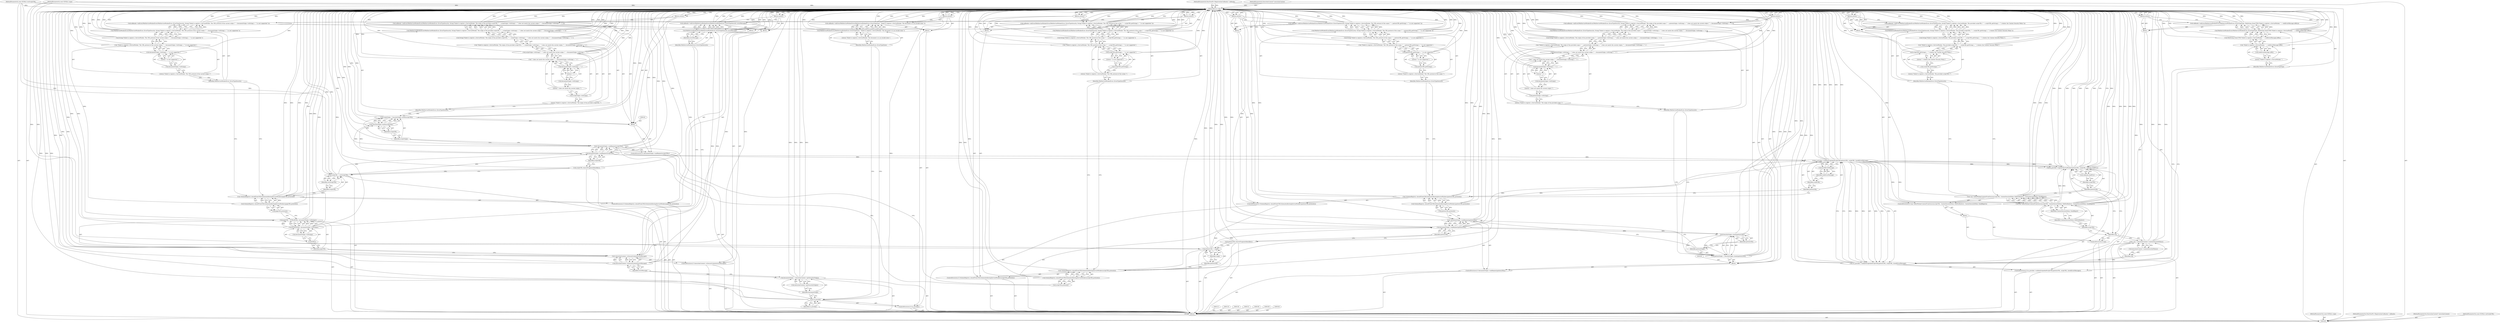 digraph "0_Chrome_5289a5d4c98681e9a0f2d28da0c7aa35e282db57" {
"1000284" [label="(MethodReturn,void)"];
"1000103" [label="(MethodParameterIn,const KURL& scope)"];
"1000413" [label="(MethodParameterOut,const KURL& scope)"];
"1000104" [label="(MethodParameterIn,PassOwnPtr<RegistrationCallbacks> callbacks)"];
"1000414" [label="(MethodParameterOut,PassOwnPtr<RegistrationCallbacks> callbacks)"];
"1000101" [label="(MethodParameterIn,ExecutionContext* executionContext)"];
"1000411" [label="(MethodParameterOut,ExecutionContext* executionContext)"];
"1000102" [label="(MethodParameterIn,const KURL& rawScriptURL)"];
"1000412" [label="(MethodParameterOut,const KURL& rawScriptURL)"];
"1000120" [label="(ControlStructure,if (!executionContext->isSecureContext(errorMessage)))"];
"1000123" [label="(Identifier,errorMessage)"];
"1000124" [label="(Block,)"];
"1000121" [label="(Call,!executionContext->isSecureContext(errorMessage))"];
"1000122" [label="(Call,executionContext->isSecureContext(errorMessage))"];
"1000126" [label="(Call,WebServiceWorkerError(WebServiceWorkerError::ErrorTypeSecurity, errorMessage))"];
"1000127" [label="(Identifier,WebServiceWorkerError::ErrorTypeSecurity)"];
"1000125" [label="(Call,callbacks->onError(WebServiceWorkerError(WebServiceWorkerError::ErrorTypeSecurity, errorMessage)))"];
"1000128" [label="(Identifier,errorMessage)"];
"1000129" [label="(Return,return;)"];
"1000133" [label="(Call,KURL(KURL(), documentOrigin->toString()))"];
"1000134" [label="(Call,KURL())"];
"1000135" [label="(Call,documentOrigin->toString())"];
"1000131" [label="(Call,pageURL = KURL(KURL(), documentOrigin->toString()))"];
"1000132" [label="(Identifier,pageURL)"];
"1000136" [label="(ControlStructure,if (!SchemeRegistry::shouldTreatURLSchemeAsAllowingServiceWorkers(pageURL.protocol())))"];
"1000139" [label="(Call,pageURL.protocol())"];
"1000137" [label="(Call,!SchemeRegistry::shouldTreatURLSchemeAsAllowingServiceWorkers(pageURL.protocol()))"];
"1000138" [label="(Call,SchemeRegistry::shouldTreatURLSchemeAsAllowingServiceWorkers(pageURL.protocol()))"];
"1000140" [label="(Block,)"];
"1000147" [label="(Call,documentOrigin->toString() + \"') is not supported.\")"];
"1000148" [label="(Call,documentOrigin->toString())"];
"1000149" [label="(Literal,\"') is not supported.\")"];
"1000142" [label="(Call,WebServiceWorkerError(WebServiceWorkerError::ErrorTypeSecurity, String(\"Failed to register a ServiceWorker: The URL protocol of the current origin ('\" + documentOrigin->toString() + \"') is not supported.\")))"];
"1000143" [label="(Identifier,WebServiceWorkerError::ErrorTypeSecurity)"];
"1000141" [label="(Call,callbacks->onError(WebServiceWorkerError(WebServiceWorkerError::ErrorTypeSecurity, String(\"Failed to register a ServiceWorker: The URL protocol of the current origin ('\" + documentOrigin->toString() + \"') is not supported.\"))))"];
"1000144" [label="(Call,String(\"Failed to register a ServiceWorker: The URL protocol of the current origin ('\" + documentOrigin->toString() + \"') is not supported.\"))"];
"1000145" [label="(Call,\"Failed to register a ServiceWorker: The URL protocol of the current origin ('\" + documentOrigin->toString() + \"') is not supported.\")"];
"1000146" [label="(Literal,\"Failed to register a ServiceWorker: The URL protocol of the current origin ('\")"];
"1000150" [label="(Return,return;)"];
"1000105" [label="(Block,)"];
"1000154" [label="(Identifier,rawScriptURL)"];
"1000152" [label="(Call,scriptURL = rawScriptURL)"];
"1000153" [label="(Identifier,scriptURL)"];
"1000155" [label="(Call,scriptURL.removeFragmentIdentifier())"];
"1000159" [label="(Identifier,scriptURL)"];
"1000156" [label="(ControlStructure,if (!documentOrigin->canRequest(scriptURL)))"];
"1000157" [label="(Call,!documentOrigin->canRequest(scriptURL))"];
"1000158" [label="(Call,documentOrigin->canRequest(scriptURL))"];
"1000162" [label="(Call,scriptOrigin = SecurityOrigin::create(scriptURL))"];
"1000163" [label="(Identifier,scriptOrigin)"];
"1000164" [label="(Call,SecurityOrigin::create(scriptURL))"];
"1000165" [label="(Identifier,scriptURL)"];
"1000160" [label="(Block,)"];
"1000172" [label="(Call,scriptOrigin->toString() + \"') does not match the current origin ('\" + documentOrigin->toString() + \"').\")"];
"1000173" [label="(Call,scriptOrigin->toString())"];
"1000174" [label="(Call,\"') does not match the current origin ('\" + documentOrigin->toString() + \"').\")"];
"1000175" [label="(Literal,\"') does not match the current origin ('\")"];
"1000176" [label="(Call,documentOrigin->toString() + \"').\")"];
"1000177" [label="(Call,documentOrigin->toString())"];
"1000167" [label="(Call,WebServiceWorkerError(WebServiceWorkerError::ErrorTypeSecurity, String(\"Failed to register a ServiceWorker: The origin of the provided scriptURL ('\" + scriptOrigin->toString() + \"') does not match the current origin ('\" + documentOrigin->toString() + \"').\")))"];
"1000178" [label="(Literal,\"').\")"];
"1000168" [label="(Identifier,WebServiceWorkerError::ErrorTypeSecurity)"];
"1000166" [label="(Call,callbacks->onError(WebServiceWorkerError(WebServiceWorkerError::ErrorTypeSecurity, String(\"Failed to register a ServiceWorker: The origin of the provided scriptURL ('\" + scriptOrigin->toString() + \"') does not match the current origin ('\" + documentOrigin->toString() + \"').\"))))"];
"1000169" [label="(Call,String(\"Failed to register a ServiceWorker: The origin of the provided scriptURL ('\" + scriptOrigin->toString() + \"') does not match the current origin ('\" + documentOrigin->toString() + \"').\"))"];
"1000170" [label="(Call,\"Failed to register a ServiceWorker: The origin of the provided scriptURL ('\" + scriptOrigin->toString() + \"') does not match the current origin ('\" + documentOrigin->toString() + \"').\")"];
"1000171" [label="(Literal,\"Failed to register a ServiceWorker: The origin of the provided scriptURL ('\")"];
"1000179" [label="(Return,return;)"];
"1000180" [label="(ControlStructure,if (!SchemeRegistry::shouldTreatURLSchemeAsAllowingServiceWorkers(scriptURL.protocol())))"];
"1000183" [label="(Call,scriptURL.protocol())"];
"1000181" [label="(Call,!SchemeRegistry::shouldTreatURLSchemeAsAllowingServiceWorkers(scriptURL.protocol()))"];
"1000182" [label="(Call,SchemeRegistry::shouldTreatURLSchemeAsAllowingServiceWorkers(scriptURL.protocol()))"];
"1000184" [label="(Block,)"];
"1000191" [label="(Call,scriptURL.getString() + \"') is not supported.\")"];
"1000192" [label="(Call,scriptURL.getString())"];
"1000193" [label="(Literal,\"') is not supported.\")"];
"1000186" [label="(Call,WebServiceWorkerError(WebServiceWorkerError::ErrorTypeSecurity, String(\"Failed to register a ServiceWorker: The URL protocol of the script ('\" + scriptURL.getString() + \"') is not supported.\")))"];
"1000187" [label="(Identifier,WebServiceWorkerError::ErrorTypeSecurity)"];
"1000185" [label="(Call,callbacks->onError(WebServiceWorkerError(WebServiceWorkerError::ErrorTypeSecurity, String(\"Failed to register a ServiceWorker: The URL protocol of the script ('\" + scriptURL.getString() + \"') is not supported.\"))))"];
"1000188" [label="(Call,String(\"Failed to register a ServiceWorker: The URL protocol of the script ('\" + scriptURL.getString() + \"') is not supported.\"))"];
"1000189" [label="(Call,\"Failed to register a ServiceWorker: The URL protocol of the script ('\" + scriptURL.getString() + \"') is not supported.\")"];
"1000190" [label="(Literal,\"Failed to register a ServiceWorker: The URL protocol of the script ('\")"];
"1000109" [label="(Block,)"];
"1000106" [label="(ControlStructure,if (!m_provider))"];
"1000107" [label="(Call,!m_provider)"];
"1000108" [label="(Identifier,m_provider)"];
"1000194" [label="(Return,return;)"];
"1000198" [label="(Identifier,scope)"];
"1000196" [label="(Call,patternURL = scope)"];
"1000197" [label="(Identifier,patternURL)"];
"1000199" [label="(Call,patternURL.removeFragmentIdentifier())"];
"1000203" [label="(Identifier,patternURL)"];
"1000200" [label="(ControlStructure,if (!documentOrigin->canRequest(patternURL)))"];
"1000201" [label="(Call,!documentOrigin->canRequest(patternURL))"];
"1000202" [label="(Call,documentOrigin->canRequest(patternURL))"];
"1000206" [label="(Call,patternOrigin = SecurityOrigin::create(patternURL))"];
"1000207" [label="(Identifier,patternOrigin)"];
"1000208" [label="(Call,SecurityOrigin::create(patternURL))"];
"1000209" [label="(Identifier,patternURL)"];
"1000204" [label="(Block,)"];
"1000216" [label="(Call,patternOrigin->toString() + \"') does not match the current origin ('\" + documentOrigin->toString() + \"').\")"];
"1000217" [label="(Call,patternOrigin->toString())"];
"1000218" [label="(Call,\"') does not match the current origin ('\" + documentOrigin->toString() + \"').\")"];
"1000219" [label="(Literal,\"') does not match the current origin ('\")"];
"1000220" [label="(Call,documentOrigin->toString() + \"').\")"];
"1000221" [label="(Call,documentOrigin->toString())"];
"1000211" [label="(Call,WebServiceWorkerError(WebServiceWorkerError::ErrorTypeSecurity, String(\"Failed to register a ServiceWorker: The origin of the provided scope ('\" + patternOrigin->toString() + \"') does not match the current origin ('\" + documentOrigin->toString() + \"').\")))"];
"1000222" [label="(Literal,\"').\")"];
"1000212" [label="(Identifier,WebServiceWorkerError::ErrorTypeSecurity)"];
"1000210" [label="(Call,callbacks->onError(WebServiceWorkerError(WebServiceWorkerError::ErrorTypeSecurity, String(\"Failed to register a ServiceWorker: The origin of the provided scope ('\" + patternOrigin->toString() + \"') does not match the current origin ('\" + documentOrigin->toString() + \"').\"))))"];
"1000213" [label="(Call,String(\"Failed to register a ServiceWorker: The origin of the provided scope ('\" + patternOrigin->toString() + \"') does not match the current origin ('\" + documentOrigin->toString() + \"').\"))"];
"1000214" [label="(Call,\"Failed to register a ServiceWorker: The origin of the provided scope ('\" + patternOrigin->toString() + \"') does not match the current origin ('\" + documentOrigin->toString() + \"').\")"];
"1000215" [label="(Literal,\"Failed to register a ServiceWorker: The origin of the provided scope ('\")"];
"1000223" [label="(Return,return;)"];
"1000111" [label="(Call,WebServiceWorkerError(WebServiceWorkerError::ErrorTypeState, \"Failed to register a ServiceWorker: The document is in an invalid state.\"))"];
"1000112" [label="(Identifier,WebServiceWorkerError::ErrorTypeState)"];
"1000110" [label="(Call,callbacks->onError(WebServiceWorkerError(WebServiceWorkerError::ErrorTypeState, \"Failed to register a ServiceWorker: The document is in an invalid state.\")))"];
"1000113" [label="(Literal,\"Failed to register a ServiceWorker: The document is in an invalid state.\")"];
"1000224" [label="(ControlStructure,if (!SchemeRegistry::shouldTreatURLSchemeAsAllowingServiceWorkers(patternURL.protocol())))"];
"1000227" [label="(Call,patternURL.protocol())"];
"1000225" [label="(Call,!SchemeRegistry::shouldTreatURLSchemeAsAllowingServiceWorkers(patternURL.protocol()))"];
"1000226" [label="(Call,SchemeRegistry::shouldTreatURLSchemeAsAllowingServiceWorkers(patternURL.protocol()))"];
"1000228" [label="(Block,)"];
"1000235" [label="(Call,patternURL.getString() + \"') is not supported.\")"];
"1000236" [label="(Call,patternURL.getString())"];
"1000237" [label="(Literal,\"') is not supported.\")"];
"1000230" [label="(Call,WebServiceWorkerError(WebServiceWorkerError::ErrorTypeSecurity, String(\"Failed to register a ServiceWorker: The URL protocol of the scope ('\" + patternURL.getString() + \"') is not supported.\")))"];
"1000231" [label="(Identifier,WebServiceWorkerError::ErrorTypeSecurity)"];
"1000229" [label="(Call,callbacks->onError(WebServiceWorkerError(WebServiceWorkerError::ErrorTypeSecurity, String(\"Failed to register a ServiceWorker: The URL protocol of the scope ('\" + patternURL.getString() + \"') is not supported.\"))))"];
"1000232" [label="(Call,String(\"Failed to register a ServiceWorker: The URL protocol of the scope ('\" + patternURL.getString() + \"') is not supported.\"))"];
"1000233" [label="(Call,\"Failed to register a ServiceWorker: The URL protocol of the scope ('\" + patternURL.getString() + \"') is not supported.\")"];
"1000234" [label="(Literal,\"Failed to register a ServiceWorker: The URL protocol of the scope ('\")"];
"1000238" [label="(Return,return;)"];
"1000240" [label="(ControlStructure,if (!m_provider->validateScopeAndScriptURL(patternURL, scriptURL, &webErrorMessage)))"];
"1000243" [label="(Identifier,patternURL)"];
"1000244" [label="(Identifier,scriptURL)"];
"1000245" [label="(Call,&webErrorMessage)"];
"1000246" [label="(Identifier,webErrorMessage)"];
"1000241" [label="(Call,!m_provider->validateScopeAndScriptURL(patternURL, scriptURL, &webErrorMessage))"];
"1000247" [label="(Block,)"];
"1000242" [label="(Call,m_provider->validateScopeAndScriptURL(patternURL, scriptURL, &webErrorMessage))"];
"1000252" [label="(Call,\"Failed to register a ServiceWorker: \" + webErrorMessage.utf8())"];
"1000253" [label="(Literal,\"Failed to register a ServiceWorker: \")"];
"1000254" [label="(Call,webErrorMessage.utf8())"];
"1000249" [label="(Call,WebServiceWorkerError(WebServiceWorkerError::ErrorTypeType, WebString::fromUTF8(\"Failed to register a ServiceWorker: \" + webErrorMessage.utf8())))"];
"1000250" [label="(Identifier,WebServiceWorkerError::ErrorTypeType)"];
"1000248" [label="(Call,callbacks->onError(WebServiceWorkerError(WebServiceWorkerError::ErrorTypeType, WebString::fromUTF8(\"Failed to register a ServiceWorker: \" + webErrorMessage.utf8()))))"];
"1000251" [label="(Call,WebString::fromUTF8(\"Failed to register a ServiceWorker: \" + webErrorMessage.utf8()))"];
"1000255" [label="(Return,return;)"];
"1000114" [label="(Return,return;)"];
"1000257" [label="(Call,* csp = executionContext->contentSecurityPolicy())"];
"1000258" [label="(Identifier,csp)"];
"1000259" [label="(Call,executionContext->contentSecurityPolicy())"];
"1000262" [label="(Block,)"];
"1000260" [label="(ControlStructure,if (csp))"];
"1000261" [label="(Identifier,csp)"];
"1000264" [label="(Call,!csp->allowWorkerContextFromSource(scriptURL, ContentSecurityPolicy::DidNotRedirect, ContentSecurityPolicy::SendReport))"];
"1000265" [label="(Call,csp->allowWorkerContextFromSource(scriptURL, ContentSecurityPolicy::DidNotRedirect, ContentSecurityPolicy::SendReport))"];
"1000269" [label="(Block,)"];
"1000266" [label="(Identifier,scriptURL)"];
"1000267" [label="(Identifier,ContentSecurityPolicy::DidNotRedirect)"];
"1000263" [label="(ControlStructure,if (!csp->allowWorkerContextFromSource(scriptURL, ContentSecurityPolicy::DidNotRedirect, ContentSecurityPolicy::SendReport)))"];
"1000268" [label="(Identifier,ContentSecurityPolicy::SendReport)"];
"1000274" [label="(Call,\"Failed to register a ServiceWorker: The provided scriptURL ('\" + scriptURL.getString() + \"') violates the Content Security Policy.\")"];
"1000275" [label="(Literal,\"Failed to register a ServiceWorker: The provided scriptURL ('\")"];
"1000270" [label="(Call,callbacks->onError(WebServiceWorkerError(WebServiceWorkerError::ErrorTypeSecurity, String(\"Failed to register a ServiceWorker: The provided scriptURL ('\" + scriptURL.getString() + \"') violates the Content Security Policy.\"))))"];
"1000276" [label="(Call,scriptURL.getString() + \"') violates the Content Security Policy.\")"];
"1000277" [label="(Call,scriptURL.getString())"];
"1000278" [label="(Literal,\"') violates the Content Security Policy.\")"];
"1000271" [label="(Call,WebServiceWorkerError(WebServiceWorkerError::ErrorTypeSecurity, String(\"Failed to register a ServiceWorker: The provided scriptURL ('\" + scriptURL.getString() + \"') violates the Content Security Policy.\")))"];
"1000272" [label="(Identifier,WebServiceWorkerError::ErrorTypeSecurity)"];
"1000273" [label="(Call,String(\"Failed to register a ServiceWorker: The provided scriptURL ('\" + scriptURL.getString() + \"') violates the Content Security Policy.\"))"];
"1000279" [label="(Return,return;)"];
"1000281" [label="(Identifier,patternURL)"];
"1000280" [label="(Call,m_provider->registerServiceWorker(patternURL, scriptURL, callbacks.leakPtr()))"];
"1000282" [label="(Identifier,scriptURL)"];
"1000283" [label="(Call,callbacks.leakPtr())"];
"1000116" [label="(Call,documentOrigin = executionContext->getSecurityOrigin())"];
"1000117" [label="(Identifier,documentOrigin)"];
"1000118" [label="(Call,executionContext->getSecurityOrigin())"];
"1000284" -> "1000100"  [label="AST: "];
"1000284" -> "1000114"  [label="CFG: "];
"1000284" -> "1000129"  [label="CFG: "];
"1000284" -> "1000150"  [label="CFG: "];
"1000284" -> "1000179"  [label="CFG: "];
"1000284" -> "1000194"  [label="CFG: "];
"1000284" -> "1000223"  [label="CFG: "];
"1000284" -> "1000238"  [label="CFG: "];
"1000284" -> "1000255"  [label="CFG: "];
"1000284" -> "1000279"  [label="CFG: "];
"1000284" -> "1000280"  [label="CFG: "];
"1000238" -> "1000284"  [label="DDG: "];
"1000194" -> "1000284"  [label="DDG: "];
"1000255" -> "1000284"  [label="DDG: "];
"1000129" -> "1000284"  [label="DDG: "];
"1000279" -> "1000284"  [label="DDG: "];
"1000179" -> "1000284"  [label="DDG: "];
"1000223" -> "1000284"  [label="DDG: "];
"1000185" -> "1000284"  [label="DDG: "];
"1000185" -> "1000284"  [label="DDG: "];
"1000104" -> "1000284"  [label="DDG: "];
"1000225" -> "1000284"  [label="DDG: "];
"1000225" -> "1000284"  [label="DDG: "];
"1000181" -> "1000284"  [label="DDG: "];
"1000181" -> "1000284"  [label="DDG: "];
"1000242" -> "1000284"  [label="DDG: "];
"1000242" -> "1000284"  [label="DDG: "];
"1000242" -> "1000284"  [label="DDG: "];
"1000257" -> "1000284"  [label="DDG: "];
"1000257" -> "1000284"  [label="DDG: "];
"1000186" -> "1000284"  [label="DDG: "];
"1000186" -> "1000284"  [label="DDG: "];
"1000248" -> "1000284"  [label="DDG: "];
"1000248" -> "1000284"  [label="DDG: "];
"1000158" -> "1000284"  [label="DDG: "];
"1000116" -> "1000284"  [label="DDG: "];
"1000116" -> "1000284"  [label="DDG: "];
"1000167" -> "1000284"  [label="DDG: "];
"1000167" -> "1000284"  [label="DDG: "];
"1000162" -> "1000284"  [label="DDG: "];
"1000162" -> "1000284"  [label="DDG: "];
"1000125" -> "1000284"  [label="DDG: "];
"1000125" -> "1000284"  [label="DDG: "];
"1000170" -> "1000284"  [label="DDG: "];
"1000141" -> "1000284"  [label="DDG: "];
"1000141" -> "1000284"  [label="DDG: "];
"1000220" -> "1000284"  [label="DDG: "];
"1000249" -> "1000284"  [label="DDG: "];
"1000249" -> "1000284"  [label="DDG: "];
"1000201" -> "1000284"  [label="DDG: "];
"1000201" -> "1000284"  [label="DDG: "];
"1000226" -> "1000284"  [label="DDG: "];
"1000107" -> "1000284"  [label="DDG: "];
"1000107" -> "1000284"  [label="DDG: "];
"1000208" -> "1000284"  [label="DDG: "];
"1000280" -> "1000284"  [label="DDG: "];
"1000280" -> "1000284"  [label="DDG: "];
"1000280" -> "1000284"  [label="DDG: "];
"1000280" -> "1000284"  [label="DDG: "];
"1000210" -> "1000284"  [label="DDG: "];
"1000210" -> "1000284"  [label="DDG: "];
"1000235" -> "1000284"  [label="DDG: "];
"1000232" -> "1000284"  [label="DDG: "];
"1000233" -> "1000284"  [label="DDG: "];
"1000214" -> "1000284"  [label="DDG: "];
"1000157" -> "1000284"  [label="DDG: "];
"1000157" -> "1000284"  [label="DDG: "];
"1000216" -> "1000284"  [label="DDG: "];
"1000216" -> "1000284"  [label="DDG: "];
"1000213" -> "1000284"  [label="DDG: "];
"1000252" -> "1000284"  [label="DDG: "];
"1000188" -> "1000284"  [label="DDG: "];
"1000122" -> "1000284"  [label="DDG: "];
"1000131" -> "1000284"  [label="DDG: "];
"1000131" -> "1000284"  [label="DDG: "];
"1000138" -> "1000284"  [label="DDG: "];
"1000166" -> "1000284"  [label="DDG: "];
"1000166" -> "1000284"  [label="DDG: "];
"1000264" -> "1000284"  [label="DDG: "];
"1000264" -> "1000284"  [label="DDG: "];
"1000265" -> "1000284"  [label="DDG: "];
"1000265" -> "1000284"  [label="DDG: "];
"1000265" -> "1000284"  [label="DDG: "];
"1000229" -> "1000284"  [label="DDG: "];
"1000229" -> "1000284"  [label="DDG: "];
"1000251" -> "1000284"  [label="DDG: "];
"1000155" -> "1000284"  [label="DDG: "];
"1000142" -> "1000284"  [label="DDG: "];
"1000142" -> "1000284"  [label="DDG: "];
"1000133" -> "1000284"  [label="DDG: "];
"1000133" -> "1000284"  [label="DDG: "];
"1000103" -> "1000284"  [label="DDG: "];
"1000189" -> "1000284"  [label="DDG: "];
"1000273" -> "1000284"  [label="DDG: "];
"1000121" -> "1000284"  [label="DDG: "];
"1000121" -> "1000284"  [label="DDG: "];
"1000202" -> "1000284"  [label="DDG: "];
"1000206" -> "1000284"  [label="DDG: "];
"1000206" -> "1000284"  [label="DDG: "];
"1000147" -> "1000284"  [label="DDG: "];
"1000174" -> "1000284"  [label="DDG: "];
"1000126" -> "1000284"  [label="DDG: "];
"1000126" -> "1000284"  [label="DDG: "];
"1000230" -> "1000284"  [label="DDG: "];
"1000230" -> "1000284"  [label="DDG: "];
"1000274" -> "1000284"  [label="DDG: "];
"1000102" -> "1000284"  [label="DDG: "];
"1000111" -> "1000284"  [label="DDG: "];
"1000211" -> "1000284"  [label="DDG: "];
"1000211" -> "1000284"  [label="DDG: "];
"1000152" -> "1000284"  [label="DDG: "];
"1000199" -> "1000284"  [label="DDG: "];
"1000271" -> "1000284"  [label="DDG: "];
"1000271" -> "1000284"  [label="DDG: "];
"1000101" -> "1000284"  [label="DDG: "];
"1000110" -> "1000284"  [label="DDG: "];
"1000110" -> "1000284"  [label="DDG: "];
"1000172" -> "1000284"  [label="DDG: "];
"1000172" -> "1000284"  [label="DDG: "];
"1000276" -> "1000284"  [label="DDG: "];
"1000241" -> "1000284"  [label="DDG: "];
"1000241" -> "1000284"  [label="DDG: "];
"1000144" -> "1000284"  [label="DDG: "];
"1000218" -> "1000284"  [label="DDG: "];
"1000176" -> "1000284"  [label="DDG: "];
"1000169" -> "1000284"  [label="DDG: "];
"1000270" -> "1000284"  [label="DDG: "];
"1000270" -> "1000284"  [label="DDG: "];
"1000137" -> "1000284"  [label="DDG: "];
"1000137" -> "1000284"  [label="DDG: "];
"1000145" -> "1000284"  [label="DDG: "];
"1000182" -> "1000284"  [label="DDG: "];
"1000191" -> "1000284"  [label="DDG: "];
"1000196" -> "1000284"  [label="DDG: "];
"1000164" -> "1000284"  [label="DDG: "];
"1000114" -> "1000284"  [label="DDG: "];
"1000150" -> "1000284"  [label="DDG: "];
"1000103" -> "1000100"  [label="AST: "];
"1000103" -> "1000284"  [label="DDG: "];
"1000103" -> "1000196"  [label="DDG: "];
"1000413" -> "1000100"  [label="AST: "];
"1000104" -> "1000100"  [label="AST: "];
"1000104" -> "1000284"  [label="DDG: "];
"1000414" -> "1000100"  [label="AST: "];
"1000101" -> "1000100"  [label="AST: "];
"1000101" -> "1000284"  [label="DDG: "];
"1000411" -> "1000100"  [label="AST: "];
"1000102" -> "1000100"  [label="AST: "];
"1000102" -> "1000284"  [label="DDG: "];
"1000102" -> "1000152"  [label="DDG: "];
"1000412" -> "1000100"  [label="AST: "];
"1000120" -> "1000105"  [label="AST: "];
"1000121" -> "1000120"  [label="AST: "];
"1000124" -> "1000120"  [label="AST: "];
"1000123" -> "1000122"  [label="AST: "];
"1000123" -> "1000116"  [label="CFG: "];
"1000122" -> "1000123"  [label="CFG: "];
"1000124" -> "1000120"  [label="AST: "];
"1000125" -> "1000124"  [label="AST: "];
"1000129" -> "1000124"  [label="AST: "];
"1000121" -> "1000120"  [label="AST: "];
"1000121" -> "1000122"  [label="CFG: "];
"1000122" -> "1000121"  [label="AST: "];
"1000127" -> "1000121"  [label="CFG: "];
"1000132" -> "1000121"  [label="CFG: "];
"1000121" -> "1000284"  [label="DDG: "];
"1000121" -> "1000284"  [label="DDG: "];
"1000122" -> "1000121"  [label="DDG: "];
"1000122" -> "1000121"  [label="AST: "];
"1000122" -> "1000123"  [label="CFG: "];
"1000123" -> "1000122"  [label="AST: "];
"1000121" -> "1000122"  [label="CFG: "];
"1000122" -> "1000284"  [label="DDG: "];
"1000122" -> "1000121"  [label="DDG: "];
"1000122" -> "1000126"  [label="DDG: "];
"1000126" -> "1000125"  [label="AST: "];
"1000126" -> "1000128"  [label="CFG: "];
"1000127" -> "1000126"  [label="AST: "];
"1000128" -> "1000126"  [label="AST: "];
"1000125" -> "1000126"  [label="CFG: "];
"1000126" -> "1000284"  [label="DDG: "];
"1000126" -> "1000284"  [label="DDG: "];
"1000126" -> "1000125"  [label="DDG: "];
"1000126" -> "1000125"  [label="DDG: "];
"1000122" -> "1000126"  [label="DDG: "];
"1000127" -> "1000126"  [label="AST: "];
"1000127" -> "1000121"  [label="CFG: "];
"1000128" -> "1000127"  [label="CFG: "];
"1000125" -> "1000124"  [label="AST: "];
"1000125" -> "1000126"  [label="CFG: "];
"1000126" -> "1000125"  [label="AST: "];
"1000129" -> "1000125"  [label="CFG: "];
"1000125" -> "1000284"  [label="DDG: "];
"1000125" -> "1000284"  [label="DDG: "];
"1000126" -> "1000125"  [label="DDG: "];
"1000126" -> "1000125"  [label="DDG: "];
"1000128" -> "1000126"  [label="AST: "];
"1000128" -> "1000127"  [label="CFG: "];
"1000126" -> "1000128"  [label="CFG: "];
"1000129" -> "1000124"  [label="AST: "];
"1000129" -> "1000125"  [label="CFG: "];
"1000284" -> "1000129"  [label="CFG: "];
"1000129" -> "1000284"  [label="DDG: "];
"1000133" -> "1000131"  [label="AST: "];
"1000133" -> "1000135"  [label="CFG: "];
"1000134" -> "1000133"  [label="AST: "];
"1000135" -> "1000133"  [label="AST: "];
"1000131" -> "1000133"  [label="CFG: "];
"1000133" -> "1000284"  [label="DDG: "];
"1000133" -> "1000284"  [label="DDG: "];
"1000133" -> "1000131"  [label="DDG: "];
"1000133" -> "1000131"  [label="DDG: "];
"1000134" -> "1000133"  [label="AST: "];
"1000134" -> "1000132"  [label="CFG: "];
"1000135" -> "1000134"  [label="CFG: "];
"1000135" -> "1000133"  [label="AST: "];
"1000135" -> "1000134"  [label="CFG: "];
"1000133" -> "1000135"  [label="CFG: "];
"1000131" -> "1000105"  [label="AST: "];
"1000131" -> "1000133"  [label="CFG: "];
"1000132" -> "1000131"  [label="AST: "];
"1000133" -> "1000131"  [label="AST: "];
"1000139" -> "1000131"  [label="CFG: "];
"1000131" -> "1000284"  [label="DDG: "];
"1000131" -> "1000284"  [label="DDG: "];
"1000133" -> "1000131"  [label="DDG: "];
"1000133" -> "1000131"  [label="DDG: "];
"1000132" -> "1000131"  [label="AST: "];
"1000132" -> "1000121"  [label="CFG: "];
"1000134" -> "1000132"  [label="CFG: "];
"1000136" -> "1000105"  [label="AST: "];
"1000137" -> "1000136"  [label="AST: "];
"1000140" -> "1000136"  [label="AST: "];
"1000139" -> "1000138"  [label="AST: "];
"1000139" -> "1000131"  [label="CFG: "];
"1000138" -> "1000139"  [label="CFG: "];
"1000137" -> "1000136"  [label="AST: "];
"1000137" -> "1000138"  [label="CFG: "];
"1000138" -> "1000137"  [label="AST: "];
"1000143" -> "1000137"  [label="CFG: "];
"1000153" -> "1000137"  [label="CFG: "];
"1000137" -> "1000284"  [label="DDG: "];
"1000137" -> "1000284"  [label="DDG: "];
"1000138" -> "1000137"  [label="DDG: "];
"1000138" -> "1000137"  [label="AST: "];
"1000138" -> "1000139"  [label="CFG: "];
"1000139" -> "1000138"  [label="AST: "];
"1000137" -> "1000138"  [label="CFG: "];
"1000138" -> "1000284"  [label="DDG: "];
"1000138" -> "1000137"  [label="DDG: "];
"1000140" -> "1000136"  [label="AST: "];
"1000141" -> "1000140"  [label="AST: "];
"1000150" -> "1000140"  [label="AST: "];
"1000147" -> "1000145"  [label="AST: "];
"1000147" -> "1000149"  [label="CFG: "];
"1000148" -> "1000147"  [label="AST: "];
"1000149" -> "1000147"  [label="AST: "];
"1000145" -> "1000147"  [label="CFG: "];
"1000147" -> "1000284"  [label="DDG: "];
"1000148" -> "1000147"  [label="AST: "];
"1000148" -> "1000146"  [label="CFG: "];
"1000149" -> "1000148"  [label="CFG: "];
"1000149" -> "1000147"  [label="AST: "];
"1000149" -> "1000148"  [label="CFG: "];
"1000147" -> "1000149"  [label="CFG: "];
"1000142" -> "1000141"  [label="AST: "];
"1000142" -> "1000144"  [label="CFG: "];
"1000143" -> "1000142"  [label="AST: "];
"1000144" -> "1000142"  [label="AST: "];
"1000141" -> "1000142"  [label="CFG: "];
"1000142" -> "1000284"  [label="DDG: "];
"1000142" -> "1000284"  [label="DDG: "];
"1000142" -> "1000141"  [label="DDG: "];
"1000142" -> "1000141"  [label="DDG: "];
"1000144" -> "1000142"  [label="DDG: "];
"1000143" -> "1000142"  [label="AST: "];
"1000143" -> "1000137"  [label="CFG: "];
"1000146" -> "1000143"  [label="CFG: "];
"1000141" -> "1000140"  [label="AST: "];
"1000141" -> "1000142"  [label="CFG: "];
"1000142" -> "1000141"  [label="AST: "];
"1000150" -> "1000141"  [label="CFG: "];
"1000141" -> "1000284"  [label="DDG: "];
"1000141" -> "1000284"  [label="DDG: "];
"1000142" -> "1000141"  [label="DDG: "];
"1000142" -> "1000141"  [label="DDG: "];
"1000144" -> "1000142"  [label="AST: "];
"1000144" -> "1000145"  [label="CFG: "];
"1000145" -> "1000144"  [label="AST: "];
"1000142" -> "1000144"  [label="CFG: "];
"1000144" -> "1000284"  [label="DDG: "];
"1000144" -> "1000142"  [label="DDG: "];
"1000145" -> "1000144"  [label="AST: "];
"1000145" -> "1000147"  [label="CFG: "];
"1000146" -> "1000145"  [label="AST: "];
"1000147" -> "1000145"  [label="AST: "];
"1000144" -> "1000145"  [label="CFG: "];
"1000145" -> "1000284"  [label="DDG: "];
"1000146" -> "1000145"  [label="AST: "];
"1000146" -> "1000143"  [label="CFG: "];
"1000148" -> "1000146"  [label="CFG: "];
"1000150" -> "1000140"  [label="AST: "];
"1000150" -> "1000141"  [label="CFG: "];
"1000284" -> "1000150"  [label="CFG: "];
"1000150" -> "1000284"  [label="DDG: "];
"1000105" -> "1000100"  [label="AST: "];
"1000106" -> "1000105"  [label="AST: "];
"1000115" -> "1000105"  [label="AST: "];
"1000116" -> "1000105"  [label="AST: "];
"1000119" -> "1000105"  [label="AST: "];
"1000120" -> "1000105"  [label="AST: "];
"1000130" -> "1000105"  [label="AST: "];
"1000131" -> "1000105"  [label="AST: "];
"1000136" -> "1000105"  [label="AST: "];
"1000151" -> "1000105"  [label="AST: "];
"1000152" -> "1000105"  [label="AST: "];
"1000155" -> "1000105"  [label="AST: "];
"1000156" -> "1000105"  [label="AST: "];
"1000180" -> "1000105"  [label="AST: "];
"1000195" -> "1000105"  [label="AST: "];
"1000196" -> "1000105"  [label="AST: "];
"1000199" -> "1000105"  [label="AST: "];
"1000200" -> "1000105"  [label="AST: "];
"1000224" -> "1000105"  [label="AST: "];
"1000239" -> "1000105"  [label="AST: "];
"1000240" -> "1000105"  [label="AST: "];
"1000256" -> "1000105"  [label="AST: "];
"1000257" -> "1000105"  [label="AST: "];
"1000260" -> "1000105"  [label="AST: "];
"1000280" -> "1000105"  [label="AST: "];
"1000154" -> "1000152"  [label="AST: "];
"1000154" -> "1000153"  [label="CFG: "];
"1000152" -> "1000154"  [label="CFG: "];
"1000152" -> "1000105"  [label="AST: "];
"1000152" -> "1000154"  [label="CFG: "];
"1000153" -> "1000152"  [label="AST: "];
"1000154" -> "1000152"  [label="AST: "];
"1000155" -> "1000152"  [label="CFG: "];
"1000152" -> "1000284"  [label="DDG: "];
"1000102" -> "1000152"  [label="DDG: "];
"1000152" -> "1000158"  [label="DDG: "];
"1000153" -> "1000152"  [label="AST: "];
"1000153" -> "1000137"  [label="CFG: "];
"1000154" -> "1000153"  [label="CFG: "];
"1000155" -> "1000105"  [label="AST: "];
"1000155" -> "1000152"  [label="CFG: "];
"1000159" -> "1000155"  [label="CFG: "];
"1000155" -> "1000284"  [label="DDG: "];
"1000159" -> "1000158"  [label="AST: "];
"1000159" -> "1000155"  [label="CFG: "];
"1000158" -> "1000159"  [label="CFG: "];
"1000156" -> "1000105"  [label="AST: "];
"1000157" -> "1000156"  [label="AST: "];
"1000160" -> "1000156"  [label="AST: "];
"1000157" -> "1000156"  [label="AST: "];
"1000157" -> "1000158"  [label="CFG: "];
"1000158" -> "1000157"  [label="AST: "];
"1000163" -> "1000157"  [label="CFG: "];
"1000183" -> "1000157"  [label="CFG: "];
"1000157" -> "1000284"  [label="DDG: "];
"1000157" -> "1000284"  [label="DDG: "];
"1000158" -> "1000157"  [label="DDG: "];
"1000158" -> "1000157"  [label="AST: "];
"1000158" -> "1000159"  [label="CFG: "];
"1000159" -> "1000158"  [label="AST: "];
"1000157" -> "1000158"  [label="CFG: "];
"1000158" -> "1000284"  [label="DDG: "];
"1000158" -> "1000157"  [label="DDG: "];
"1000152" -> "1000158"  [label="DDG: "];
"1000158" -> "1000164"  [label="DDG: "];
"1000158" -> "1000242"  [label="DDG: "];
"1000162" -> "1000160"  [label="AST: "];
"1000162" -> "1000164"  [label="CFG: "];
"1000163" -> "1000162"  [label="AST: "];
"1000164" -> "1000162"  [label="AST: "];
"1000168" -> "1000162"  [label="CFG: "];
"1000162" -> "1000284"  [label="DDG: "];
"1000162" -> "1000284"  [label="DDG: "];
"1000164" -> "1000162"  [label="DDG: "];
"1000163" -> "1000162"  [label="AST: "];
"1000163" -> "1000157"  [label="CFG: "];
"1000165" -> "1000163"  [label="CFG: "];
"1000164" -> "1000162"  [label="AST: "];
"1000164" -> "1000165"  [label="CFG: "];
"1000165" -> "1000164"  [label="AST: "];
"1000162" -> "1000164"  [label="CFG: "];
"1000164" -> "1000284"  [label="DDG: "];
"1000164" -> "1000162"  [label="DDG: "];
"1000158" -> "1000164"  [label="DDG: "];
"1000165" -> "1000164"  [label="AST: "];
"1000165" -> "1000163"  [label="CFG: "];
"1000164" -> "1000165"  [label="CFG: "];
"1000160" -> "1000156"  [label="AST: "];
"1000161" -> "1000160"  [label="AST: "];
"1000162" -> "1000160"  [label="AST: "];
"1000166" -> "1000160"  [label="AST: "];
"1000179" -> "1000160"  [label="AST: "];
"1000172" -> "1000170"  [label="AST: "];
"1000172" -> "1000174"  [label="CFG: "];
"1000173" -> "1000172"  [label="AST: "];
"1000174" -> "1000172"  [label="AST: "];
"1000170" -> "1000172"  [label="CFG: "];
"1000172" -> "1000284"  [label="DDG: "];
"1000172" -> "1000284"  [label="DDG: "];
"1000173" -> "1000172"  [label="AST: "];
"1000173" -> "1000171"  [label="CFG: "];
"1000175" -> "1000173"  [label="CFG: "];
"1000174" -> "1000172"  [label="AST: "];
"1000174" -> "1000176"  [label="CFG: "];
"1000175" -> "1000174"  [label="AST: "];
"1000176" -> "1000174"  [label="AST: "];
"1000172" -> "1000174"  [label="CFG: "];
"1000174" -> "1000284"  [label="DDG: "];
"1000175" -> "1000174"  [label="AST: "];
"1000175" -> "1000173"  [label="CFG: "];
"1000177" -> "1000175"  [label="CFG: "];
"1000176" -> "1000174"  [label="AST: "];
"1000176" -> "1000178"  [label="CFG: "];
"1000177" -> "1000176"  [label="AST: "];
"1000178" -> "1000176"  [label="AST: "];
"1000174" -> "1000176"  [label="CFG: "];
"1000176" -> "1000284"  [label="DDG: "];
"1000177" -> "1000176"  [label="AST: "];
"1000177" -> "1000175"  [label="CFG: "];
"1000178" -> "1000177"  [label="CFG: "];
"1000167" -> "1000166"  [label="AST: "];
"1000167" -> "1000169"  [label="CFG: "];
"1000168" -> "1000167"  [label="AST: "];
"1000169" -> "1000167"  [label="AST: "];
"1000166" -> "1000167"  [label="CFG: "];
"1000167" -> "1000284"  [label="DDG: "];
"1000167" -> "1000284"  [label="DDG: "];
"1000167" -> "1000166"  [label="DDG: "];
"1000167" -> "1000166"  [label="DDG: "];
"1000169" -> "1000167"  [label="DDG: "];
"1000178" -> "1000176"  [label="AST: "];
"1000178" -> "1000177"  [label="CFG: "];
"1000176" -> "1000178"  [label="CFG: "];
"1000168" -> "1000167"  [label="AST: "];
"1000168" -> "1000162"  [label="CFG: "];
"1000171" -> "1000168"  [label="CFG: "];
"1000166" -> "1000160"  [label="AST: "];
"1000166" -> "1000167"  [label="CFG: "];
"1000167" -> "1000166"  [label="AST: "];
"1000179" -> "1000166"  [label="CFG: "];
"1000166" -> "1000284"  [label="DDG: "];
"1000166" -> "1000284"  [label="DDG: "];
"1000167" -> "1000166"  [label="DDG: "];
"1000167" -> "1000166"  [label="DDG: "];
"1000169" -> "1000167"  [label="AST: "];
"1000169" -> "1000170"  [label="CFG: "];
"1000170" -> "1000169"  [label="AST: "];
"1000167" -> "1000169"  [label="CFG: "];
"1000169" -> "1000284"  [label="DDG: "];
"1000169" -> "1000167"  [label="DDG: "];
"1000170" -> "1000169"  [label="AST: "];
"1000170" -> "1000172"  [label="CFG: "];
"1000171" -> "1000170"  [label="AST: "];
"1000172" -> "1000170"  [label="AST: "];
"1000169" -> "1000170"  [label="CFG: "];
"1000170" -> "1000284"  [label="DDG: "];
"1000171" -> "1000170"  [label="AST: "];
"1000171" -> "1000168"  [label="CFG: "];
"1000173" -> "1000171"  [label="CFG: "];
"1000179" -> "1000160"  [label="AST: "];
"1000179" -> "1000166"  [label="CFG: "];
"1000284" -> "1000179"  [label="CFG: "];
"1000179" -> "1000284"  [label="DDG: "];
"1000180" -> "1000105"  [label="AST: "];
"1000181" -> "1000180"  [label="AST: "];
"1000184" -> "1000180"  [label="AST: "];
"1000183" -> "1000182"  [label="AST: "];
"1000183" -> "1000157"  [label="CFG: "];
"1000182" -> "1000183"  [label="CFG: "];
"1000181" -> "1000180"  [label="AST: "];
"1000181" -> "1000182"  [label="CFG: "];
"1000182" -> "1000181"  [label="AST: "];
"1000187" -> "1000181"  [label="CFG: "];
"1000197" -> "1000181"  [label="CFG: "];
"1000181" -> "1000284"  [label="DDG: "];
"1000181" -> "1000284"  [label="DDG: "];
"1000182" -> "1000181"  [label="DDG: "];
"1000182" -> "1000181"  [label="AST: "];
"1000182" -> "1000183"  [label="CFG: "];
"1000183" -> "1000182"  [label="AST: "];
"1000181" -> "1000182"  [label="CFG: "];
"1000182" -> "1000284"  [label="DDG: "];
"1000182" -> "1000181"  [label="DDG: "];
"1000184" -> "1000180"  [label="AST: "];
"1000185" -> "1000184"  [label="AST: "];
"1000194" -> "1000184"  [label="AST: "];
"1000191" -> "1000189"  [label="AST: "];
"1000191" -> "1000193"  [label="CFG: "];
"1000192" -> "1000191"  [label="AST: "];
"1000193" -> "1000191"  [label="AST: "];
"1000189" -> "1000191"  [label="CFG: "];
"1000191" -> "1000284"  [label="DDG: "];
"1000192" -> "1000191"  [label="AST: "];
"1000192" -> "1000190"  [label="CFG: "];
"1000193" -> "1000192"  [label="CFG: "];
"1000193" -> "1000191"  [label="AST: "];
"1000193" -> "1000192"  [label="CFG: "];
"1000191" -> "1000193"  [label="CFG: "];
"1000186" -> "1000185"  [label="AST: "];
"1000186" -> "1000188"  [label="CFG: "];
"1000187" -> "1000186"  [label="AST: "];
"1000188" -> "1000186"  [label="AST: "];
"1000185" -> "1000186"  [label="CFG: "];
"1000186" -> "1000284"  [label="DDG: "];
"1000186" -> "1000284"  [label="DDG: "];
"1000186" -> "1000185"  [label="DDG: "];
"1000186" -> "1000185"  [label="DDG: "];
"1000188" -> "1000186"  [label="DDG: "];
"1000187" -> "1000186"  [label="AST: "];
"1000187" -> "1000181"  [label="CFG: "];
"1000190" -> "1000187"  [label="CFG: "];
"1000185" -> "1000184"  [label="AST: "];
"1000185" -> "1000186"  [label="CFG: "];
"1000186" -> "1000185"  [label="AST: "];
"1000194" -> "1000185"  [label="CFG: "];
"1000185" -> "1000284"  [label="DDG: "];
"1000185" -> "1000284"  [label="DDG: "];
"1000186" -> "1000185"  [label="DDG: "];
"1000186" -> "1000185"  [label="DDG: "];
"1000188" -> "1000186"  [label="AST: "];
"1000188" -> "1000189"  [label="CFG: "];
"1000189" -> "1000188"  [label="AST: "];
"1000186" -> "1000188"  [label="CFG: "];
"1000188" -> "1000284"  [label="DDG: "];
"1000188" -> "1000186"  [label="DDG: "];
"1000189" -> "1000188"  [label="AST: "];
"1000189" -> "1000191"  [label="CFG: "];
"1000190" -> "1000189"  [label="AST: "];
"1000191" -> "1000189"  [label="AST: "];
"1000188" -> "1000189"  [label="CFG: "];
"1000189" -> "1000284"  [label="DDG: "];
"1000190" -> "1000189"  [label="AST: "];
"1000190" -> "1000187"  [label="CFG: "];
"1000192" -> "1000190"  [label="CFG: "];
"1000109" -> "1000106"  [label="AST: "];
"1000110" -> "1000109"  [label="AST: "];
"1000114" -> "1000109"  [label="AST: "];
"1000106" -> "1000105"  [label="AST: "];
"1000107" -> "1000106"  [label="AST: "];
"1000109" -> "1000106"  [label="AST: "];
"1000107" -> "1000106"  [label="AST: "];
"1000107" -> "1000108"  [label="CFG: "];
"1000108" -> "1000107"  [label="AST: "];
"1000112" -> "1000107"  [label="CFG: "];
"1000117" -> "1000107"  [label="CFG: "];
"1000107" -> "1000284"  [label="DDG: "];
"1000107" -> "1000284"  [label="DDG: "];
"1000108" -> "1000107"  [label="AST: "];
"1000108" -> "1000100"  [label="CFG: "];
"1000107" -> "1000108"  [label="CFG: "];
"1000194" -> "1000184"  [label="AST: "];
"1000194" -> "1000185"  [label="CFG: "];
"1000284" -> "1000194"  [label="CFG: "];
"1000194" -> "1000284"  [label="DDG: "];
"1000198" -> "1000196"  [label="AST: "];
"1000198" -> "1000197"  [label="CFG: "];
"1000196" -> "1000198"  [label="CFG: "];
"1000196" -> "1000105"  [label="AST: "];
"1000196" -> "1000198"  [label="CFG: "];
"1000197" -> "1000196"  [label="AST: "];
"1000198" -> "1000196"  [label="AST: "];
"1000199" -> "1000196"  [label="CFG: "];
"1000196" -> "1000284"  [label="DDG: "];
"1000103" -> "1000196"  [label="DDG: "];
"1000196" -> "1000202"  [label="DDG: "];
"1000197" -> "1000196"  [label="AST: "];
"1000197" -> "1000181"  [label="CFG: "];
"1000198" -> "1000197"  [label="CFG: "];
"1000199" -> "1000105"  [label="AST: "];
"1000199" -> "1000196"  [label="CFG: "];
"1000203" -> "1000199"  [label="CFG: "];
"1000199" -> "1000284"  [label="DDG: "];
"1000203" -> "1000202"  [label="AST: "];
"1000203" -> "1000199"  [label="CFG: "];
"1000202" -> "1000203"  [label="CFG: "];
"1000200" -> "1000105"  [label="AST: "];
"1000201" -> "1000200"  [label="AST: "];
"1000204" -> "1000200"  [label="AST: "];
"1000201" -> "1000200"  [label="AST: "];
"1000201" -> "1000202"  [label="CFG: "];
"1000202" -> "1000201"  [label="AST: "];
"1000207" -> "1000201"  [label="CFG: "];
"1000227" -> "1000201"  [label="CFG: "];
"1000201" -> "1000284"  [label="DDG: "];
"1000201" -> "1000284"  [label="DDG: "];
"1000202" -> "1000201"  [label="DDG: "];
"1000202" -> "1000201"  [label="AST: "];
"1000202" -> "1000203"  [label="CFG: "];
"1000203" -> "1000202"  [label="AST: "];
"1000201" -> "1000202"  [label="CFG: "];
"1000202" -> "1000284"  [label="DDG: "];
"1000202" -> "1000201"  [label="DDG: "];
"1000196" -> "1000202"  [label="DDG: "];
"1000202" -> "1000208"  [label="DDG: "];
"1000202" -> "1000242"  [label="DDG: "];
"1000206" -> "1000204"  [label="AST: "];
"1000206" -> "1000208"  [label="CFG: "];
"1000207" -> "1000206"  [label="AST: "];
"1000208" -> "1000206"  [label="AST: "];
"1000212" -> "1000206"  [label="CFG: "];
"1000206" -> "1000284"  [label="DDG: "];
"1000206" -> "1000284"  [label="DDG: "];
"1000208" -> "1000206"  [label="DDG: "];
"1000207" -> "1000206"  [label="AST: "];
"1000207" -> "1000201"  [label="CFG: "];
"1000209" -> "1000207"  [label="CFG: "];
"1000208" -> "1000206"  [label="AST: "];
"1000208" -> "1000209"  [label="CFG: "];
"1000209" -> "1000208"  [label="AST: "];
"1000206" -> "1000208"  [label="CFG: "];
"1000208" -> "1000284"  [label="DDG: "];
"1000208" -> "1000206"  [label="DDG: "];
"1000202" -> "1000208"  [label="DDG: "];
"1000209" -> "1000208"  [label="AST: "];
"1000209" -> "1000207"  [label="CFG: "];
"1000208" -> "1000209"  [label="CFG: "];
"1000204" -> "1000200"  [label="AST: "];
"1000205" -> "1000204"  [label="AST: "];
"1000206" -> "1000204"  [label="AST: "];
"1000210" -> "1000204"  [label="AST: "];
"1000223" -> "1000204"  [label="AST: "];
"1000216" -> "1000214"  [label="AST: "];
"1000216" -> "1000218"  [label="CFG: "];
"1000217" -> "1000216"  [label="AST: "];
"1000218" -> "1000216"  [label="AST: "];
"1000214" -> "1000216"  [label="CFG: "];
"1000216" -> "1000284"  [label="DDG: "];
"1000216" -> "1000284"  [label="DDG: "];
"1000217" -> "1000216"  [label="AST: "];
"1000217" -> "1000215"  [label="CFG: "];
"1000219" -> "1000217"  [label="CFG: "];
"1000218" -> "1000216"  [label="AST: "];
"1000218" -> "1000220"  [label="CFG: "];
"1000219" -> "1000218"  [label="AST: "];
"1000220" -> "1000218"  [label="AST: "];
"1000216" -> "1000218"  [label="CFG: "];
"1000218" -> "1000284"  [label="DDG: "];
"1000219" -> "1000218"  [label="AST: "];
"1000219" -> "1000217"  [label="CFG: "];
"1000221" -> "1000219"  [label="CFG: "];
"1000220" -> "1000218"  [label="AST: "];
"1000220" -> "1000222"  [label="CFG: "];
"1000221" -> "1000220"  [label="AST: "];
"1000222" -> "1000220"  [label="AST: "];
"1000218" -> "1000220"  [label="CFG: "];
"1000220" -> "1000284"  [label="DDG: "];
"1000221" -> "1000220"  [label="AST: "];
"1000221" -> "1000219"  [label="CFG: "];
"1000222" -> "1000221"  [label="CFG: "];
"1000211" -> "1000210"  [label="AST: "];
"1000211" -> "1000213"  [label="CFG: "];
"1000212" -> "1000211"  [label="AST: "];
"1000213" -> "1000211"  [label="AST: "];
"1000210" -> "1000211"  [label="CFG: "];
"1000211" -> "1000284"  [label="DDG: "];
"1000211" -> "1000284"  [label="DDG: "];
"1000211" -> "1000210"  [label="DDG: "];
"1000211" -> "1000210"  [label="DDG: "];
"1000213" -> "1000211"  [label="DDG: "];
"1000222" -> "1000220"  [label="AST: "];
"1000222" -> "1000221"  [label="CFG: "];
"1000220" -> "1000222"  [label="CFG: "];
"1000212" -> "1000211"  [label="AST: "];
"1000212" -> "1000206"  [label="CFG: "];
"1000215" -> "1000212"  [label="CFG: "];
"1000210" -> "1000204"  [label="AST: "];
"1000210" -> "1000211"  [label="CFG: "];
"1000211" -> "1000210"  [label="AST: "];
"1000223" -> "1000210"  [label="CFG: "];
"1000210" -> "1000284"  [label="DDG: "];
"1000210" -> "1000284"  [label="DDG: "];
"1000211" -> "1000210"  [label="DDG: "];
"1000211" -> "1000210"  [label="DDG: "];
"1000213" -> "1000211"  [label="AST: "];
"1000213" -> "1000214"  [label="CFG: "];
"1000214" -> "1000213"  [label="AST: "];
"1000211" -> "1000213"  [label="CFG: "];
"1000213" -> "1000284"  [label="DDG: "];
"1000213" -> "1000211"  [label="DDG: "];
"1000214" -> "1000213"  [label="AST: "];
"1000214" -> "1000216"  [label="CFG: "];
"1000215" -> "1000214"  [label="AST: "];
"1000216" -> "1000214"  [label="AST: "];
"1000213" -> "1000214"  [label="CFG: "];
"1000214" -> "1000284"  [label="DDG: "];
"1000215" -> "1000214"  [label="AST: "];
"1000215" -> "1000212"  [label="CFG: "];
"1000217" -> "1000215"  [label="CFG: "];
"1000223" -> "1000204"  [label="AST: "];
"1000223" -> "1000210"  [label="CFG: "];
"1000284" -> "1000223"  [label="CFG: "];
"1000223" -> "1000284"  [label="DDG: "];
"1000111" -> "1000110"  [label="AST: "];
"1000111" -> "1000113"  [label="CFG: "];
"1000112" -> "1000111"  [label="AST: "];
"1000113" -> "1000111"  [label="AST: "];
"1000110" -> "1000111"  [label="CFG: "];
"1000111" -> "1000284"  [label="DDG: "];
"1000111" -> "1000110"  [label="DDG: "];
"1000111" -> "1000110"  [label="DDG: "];
"1000112" -> "1000111"  [label="AST: "];
"1000112" -> "1000107"  [label="CFG: "];
"1000113" -> "1000112"  [label="CFG: "];
"1000110" -> "1000109"  [label="AST: "];
"1000110" -> "1000111"  [label="CFG: "];
"1000111" -> "1000110"  [label="AST: "];
"1000114" -> "1000110"  [label="CFG: "];
"1000110" -> "1000284"  [label="DDG: "];
"1000110" -> "1000284"  [label="DDG: "];
"1000111" -> "1000110"  [label="DDG: "];
"1000111" -> "1000110"  [label="DDG: "];
"1000113" -> "1000111"  [label="AST: "];
"1000113" -> "1000112"  [label="CFG: "];
"1000111" -> "1000113"  [label="CFG: "];
"1000224" -> "1000105"  [label="AST: "];
"1000225" -> "1000224"  [label="AST: "];
"1000228" -> "1000224"  [label="AST: "];
"1000227" -> "1000226"  [label="AST: "];
"1000227" -> "1000201"  [label="CFG: "];
"1000226" -> "1000227"  [label="CFG: "];
"1000225" -> "1000224"  [label="AST: "];
"1000225" -> "1000226"  [label="CFG: "];
"1000226" -> "1000225"  [label="AST: "];
"1000231" -> "1000225"  [label="CFG: "];
"1000243" -> "1000225"  [label="CFG: "];
"1000225" -> "1000284"  [label="DDG: "];
"1000225" -> "1000284"  [label="DDG: "];
"1000226" -> "1000225"  [label="DDG: "];
"1000226" -> "1000225"  [label="AST: "];
"1000226" -> "1000227"  [label="CFG: "];
"1000227" -> "1000226"  [label="AST: "];
"1000225" -> "1000226"  [label="CFG: "];
"1000226" -> "1000284"  [label="DDG: "];
"1000226" -> "1000225"  [label="DDG: "];
"1000228" -> "1000224"  [label="AST: "];
"1000229" -> "1000228"  [label="AST: "];
"1000238" -> "1000228"  [label="AST: "];
"1000235" -> "1000233"  [label="AST: "];
"1000235" -> "1000237"  [label="CFG: "];
"1000236" -> "1000235"  [label="AST: "];
"1000237" -> "1000235"  [label="AST: "];
"1000233" -> "1000235"  [label="CFG: "];
"1000235" -> "1000284"  [label="DDG: "];
"1000236" -> "1000235"  [label="AST: "];
"1000236" -> "1000234"  [label="CFG: "];
"1000237" -> "1000236"  [label="CFG: "];
"1000237" -> "1000235"  [label="AST: "];
"1000237" -> "1000236"  [label="CFG: "];
"1000235" -> "1000237"  [label="CFG: "];
"1000230" -> "1000229"  [label="AST: "];
"1000230" -> "1000232"  [label="CFG: "];
"1000231" -> "1000230"  [label="AST: "];
"1000232" -> "1000230"  [label="AST: "];
"1000229" -> "1000230"  [label="CFG: "];
"1000230" -> "1000284"  [label="DDG: "];
"1000230" -> "1000284"  [label="DDG: "];
"1000230" -> "1000229"  [label="DDG: "];
"1000230" -> "1000229"  [label="DDG: "];
"1000232" -> "1000230"  [label="DDG: "];
"1000231" -> "1000230"  [label="AST: "];
"1000231" -> "1000225"  [label="CFG: "];
"1000234" -> "1000231"  [label="CFG: "];
"1000229" -> "1000228"  [label="AST: "];
"1000229" -> "1000230"  [label="CFG: "];
"1000230" -> "1000229"  [label="AST: "];
"1000238" -> "1000229"  [label="CFG: "];
"1000229" -> "1000284"  [label="DDG: "];
"1000229" -> "1000284"  [label="DDG: "];
"1000230" -> "1000229"  [label="DDG: "];
"1000230" -> "1000229"  [label="DDG: "];
"1000232" -> "1000230"  [label="AST: "];
"1000232" -> "1000233"  [label="CFG: "];
"1000233" -> "1000232"  [label="AST: "];
"1000230" -> "1000232"  [label="CFG: "];
"1000232" -> "1000284"  [label="DDG: "];
"1000232" -> "1000230"  [label="DDG: "];
"1000233" -> "1000232"  [label="AST: "];
"1000233" -> "1000235"  [label="CFG: "];
"1000234" -> "1000233"  [label="AST: "];
"1000235" -> "1000233"  [label="AST: "];
"1000232" -> "1000233"  [label="CFG: "];
"1000233" -> "1000284"  [label="DDG: "];
"1000234" -> "1000233"  [label="AST: "];
"1000234" -> "1000231"  [label="CFG: "];
"1000236" -> "1000234"  [label="CFG: "];
"1000238" -> "1000228"  [label="AST: "];
"1000238" -> "1000229"  [label="CFG: "];
"1000284" -> "1000238"  [label="CFG: "];
"1000238" -> "1000284"  [label="DDG: "];
"1000240" -> "1000105"  [label="AST: "];
"1000241" -> "1000240"  [label="AST: "];
"1000247" -> "1000240"  [label="AST: "];
"1000243" -> "1000242"  [label="AST: "];
"1000243" -> "1000225"  [label="CFG: "];
"1000244" -> "1000243"  [label="CFG: "];
"1000244" -> "1000242"  [label="AST: "];
"1000244" -> "1000243"  [label="CFG: "];
"1000246" -> "1000244"  [label="CFG: "];
"1000245" -> "1000242"  [label="AST: "];
"1000245" -> "1000246"  [label="CFG: "];
"1000246" -> "1000245"  [label="AST: "];
"1000242" -> "1000245"  [label="CFG: "];
"1000246" -> "1000245"  [label="AST: "];
"1000246" -> "1000244"  [label="CFG: "];
"1000245" -> "1000246"  [label="CFG: "];
"1000241" -> "1000240"  [label="AST: "];
"1000241" -> "1000242"  [label="CFG: "];
"1000242" -> "1000241"  [label="AST: "];
"1000250" -> "1000241"  [label="CFG: "];
"1000258" -> "1000241"  [label="CFG: "];
"1000241" -> "1000284"  [label="DDG: "];
"1000241" -> "1000284"  [label="DDG: "];
"1000242" -> "1000241"  [label="DDG: "];
"1000242" -> "1000241"  [label="DDG: "];
"1000242" -> "1000241"  [label="DDG: "];
"1000247" -> "1000240"  [label="AST: "];
"1000248" -> "1000247"  [label="AST: "];
"1000255" -> "1000247"  [label="AST: "];
"1000242" -> "1000241"  [label="AST: "];
"1000242" -> "1000245"  [label="CFG: "];
"1000243" -> "1000242"  [label="AST: "];
"1000244" -> "1000242"  [label="AST: "];
"1000245" -> "1000242"  [label="AST: "];
"1000241" -> "1000242"  [label="CFG: "];
"1000242" -> "1000284"  [label="DDG: "];
"1000242" -> "1000284"  [label="DDG: "];
"1000242" -> "1000284"  [label="DDG: "];
"1000242" -> "1000241"  [label="DDG: "];
"1000242" -> "1000241"  [label="DDG: "];
"1000242" -> "1000241"  [label="DDG: "];
"1000202" -> "1000242"  [label="DDG: "];
"1000158" -> "1000242"  [label="DDG: "];
"1000242" -> "1000265"  [label="DDG: "];
"1000242" -> "1000280"  [label="DDG: "];
"1000242" -> "1000280"  [label="DDG: "];
"1000252" -> "1000251"  [label="AST: "];
"1000252" -> "1000254"  [label="CFG: "];
"1000253" -> "1000252"  [label="AST: "];
"1000254" -> "1000252"  [label="AST: "];
"1000251" -> "1000252"  [label="CFG: "];
"1000252" -> "1000284"  [label="DDG: "];
"1000253" -> "1000252"  [label="AST: "];
"1000253" -> "1000250"  [label="CFG: "];
"1000254" -> "1000253"  [label="CFG: "];
"1000254" -> "1000252"  [label="AST: "];
"1000254" -> "1000253"  [label="CFG: "];
"1000252" -> "1000254"  [label="CFG: "];
"1000249" -> "1000248"  [label="AST: "];
"1000249" -> "1000251"  [label="CFG: "];
"1000250" -> "1000249"  [label="AST: "];
"1000251" -> "1000249"  [label="AST: "];
"1000248" -> "1000249"  [label="CFG: "];
"1000249" -> "1000284"  [label="DDG: "];
"1000249" -> "1000284"  [label="DDG: "];
"1000249" -> "1000248"  [label="DDG: "];
"1000249" -> "1000248"  [label="DDG: "];
"1000251" -> "1000249"  [label="DDG: "];
"1000250" -> "1000249"  [label="AST: "];
"1000250" -> "1000241"  [label="CFG: "];
"1000253" -> "1000250"  [label="CFG: "];
"1000248" -> "1000247"  [label="AST: "];
"1000248" -> "1000249"  [label="CFG: "];
"1000249" -> "1000248"  [label="AST: "];
"1000255" -> "1000248"  [label="CFG: "];
"1000248" -> "1000284"  [label="DDG: "];
"1000248" -> "1000284"  [label="DDG: "];
"1000249" -> "1000248"  [label="DDG: "];
"1000249" -> "1000248"  [label="DDG: "];
"1000251" -> "1000249"  [label="AST: "];
"1000251" -> "1000252"  [label="CFG: "];
"1000252" -> "1000251"  [label="AST: "];
"1000249" -> "1000251"  [label="CFG: "];
"1000251" -> "1000284"  [label="DDG: "];
"1000251" -> "1000249"  [label="DDG: "];
"1000255" -> "1000247"  [label="AST: "];
"1000255" -> "1000248"  [label="CFG: "];
"1000284" -> "1000255"  [label="CFG: "];
"1000255" -> "1000284"  [label="DDG: "];
"1000114" -> "1000109"  [label="AST: "];
"1000114" -> "1000110"  [label="CFG: "];
"1000284" -> "1000114"  [label="CFG: "];
"1000114" -> "1000284"  [label="DDG: "];
"1000257" -> "1000105"  [label="AST: "];
"1000257" -> "1000259"  [label="CFG: "];
"1000258" -> "1000257"  [label="AST: "];
"1000259" -> "1000257"  [label="AST: "];
"1000261" -> "1000257"  [label="CFG: "];
"1000257" -> "1000284"  [label="DDG: "];
"1000257" -> "1000284"  [label="DDG: "];
"1000258" -> "1000257"  [label="AST: "];
"1000258" -> "1000241"  [label="CFG: "];
"1000259" -> "1000258"  [label="CFG: "];
"1000259" -> "1000257"  [label="AST: "];
"1000259" -> "1000258"  [label="CFG: "];
"1000257" -> "1000259"  [label="CFG: "];
"1000262" -> "1000260"  [label="AST: "];
"1000263" -> "1000262"  [label="AST: "];
"1000260" -> "1000105"  [label="AST: "];
"1000261" -> "1000260"  [label="AST: "];
"1000262" -> "1000260"  [label="AST: "];
"1000261" -> "1000260"  [label="AST: "];
"1000261" -> "1000257"  [label="CFG: "];
"1000266" -> "1000261"  [label="CFG: "];
"1000281" -> "1000261"  [label="CFG: "];
"1000264" -> "1000263"  [label="AST: "];
"1000264" -> "1000265"  [label="CFG: "];
"1000265" -> "1000264"  [label="AST: "];
"1000272" -> "1000264"  [label="CFG: "];
"1000281" -> "1000264"  [label="CFG: "];
"1000264" -> "1000284"  [label="DDG: "];
"1000264" -> "1000284"  [label="DDG: "];
"1000265" -> "1000264"  [label="DDG: "];
"1000265" -> "1000264"  [label="DDG: "];
"1000265" -> "1000264"  [label="DDG: "];
"1000265" -> "1000264"  [label="AST: "];
"1000265" -> "1000268"  [label="CFG: "];
"1000266" -> "1000265"  [label="AST: "];
"1000267" -> "1000265"  [label="AST: "];
"1000268" -> "1000265"  [label="AST: "];
"1000264" -> "1000265"  [label="CFG: "];
"1000265" -> "1000284"  [label="DDG: "];
"1000265" -> "1000284"  [label="DDG: "];
"1000265" -> "1000284"  [label="DDG: "];
"1000265" -> "1000264"  [label="DDG: "];
"1000265" -> "1000264"  [label="DDG: "];
"1000265" -> "1000264"  [label="DDG: "];
"1000242" -> "1000265"  [label="DDG: "];
"1000265" -> "1000280"  [label="DDG: "];
"1000269" -> "1000263"  [label="AST: "];
"1000270" -> "1000269"  [label="AST: "];
"1000279" -> "1000269"  [label="AST: "];
"1000266" -> "1000265"  [label="AST: "];
"1000266" -> "1000261"  [label="CFG: "];
"1000267" -> "1000266"  [label="CFG: "];
"1000267" -> "1000265"  [label="AST: "];
"1000267" -> "1000266"  [label="CFG: "];
"1000268" -> "1000267"  [label="CFG: "];
"1000263" -> "1000262"  [label="AST: "];
"1000264" -> "1000263"  [label="AST: "];
"1000269" -> "1000263"  [label="AST: "];
"1000268" -> "1000265"  [label="AST: "];
"1000268" -> "1000267"  [label="CFG: "];
"1000265" -> "1000268"  [label="CFG: "];
"1000274" -> "1000273"  [label="AST: "];
"1000274" -> "1000276"  [label="CFG: "];
"1000275" -> "1000274"  [label="AST: "];
"1000276" -> "1000274"  [label="AST: "];
"1000273" -> "1000274"  [label="CFG: "];
"1000274" -> "1000284"  [label="DDG: "];
"1000275" -> "1000274"  [label="AST: "];
"1000275" -> "1000272"  [label="CFG: "];
"1000277" -> "1000275"  [label="CFG: "];
"1000270" -> "1000269"  [label="AST: "];
"1000270" -> "1000271"  [label="CFG: "];
"1000271" -> "1000270"  [label="AST: "];
"1000279" -> "1000270"  [label="CFG: "];
"1000270" -> "1000284"  [label="DDG: "];
"1000270" -> "1000284"  [label="DDG: "];
"1000271" -> "1000270"  [label="DDG: "];
"1000271" -> "1000270"  [label="DDG: "];
"1000276" -> "1000274"  [label="AST: "];
"1000276" -> "1000278"  [label="CFG: "];
"1000277" -> "1000276"  [label="AST: "];
"1000278" -> "1000276"  [label="AST: "];
"1000274" -> "1000276"  [label="CFG: "];
"1000276" -> "1000284"  [label="DDG: "];
"1000277" -> "1000276"  [label="AST: "];
"1000277" -> "1000275"  [label="CFG: "];
"1000278" -> "1000277"  [label="CFG: "];
"1000278" -> "1000276"  [label="AST: "];
"1000278" -> "1000277"  [label="CFG: "];
"1000276" -> "1000278"  [label="CFG: "];
"1000271" -> "1000270"  [label="AST: "];
"1000271" -> "1000273"  [label="CFG: "];
"1000272" -> "1000271"  [label="AST: "];
"1000273" -> "1000271"  [label="AST: "];
"1000270" -> "1000271"  [label="CFG: "];
"1000271" -> "1000284"  [label="DDG: "];
"1000271" -> "1000284"  [label="DDG: "];
"1000271" -> "1000270"  [label="DDG: "];
"1000271" -> "1000270"  [label="DDG: "];
"1000273" -> "1000271"  [label="DDG: "];
"1000272" -> "1000271"  [label="AST: "];
"1000272" -> "1000264"  [label="CFG: "];
"1000275" -> "1000272"  [label="CFG: "];
"1000273" -> "1000271"  [label="AST: "];
"1000273" -> "1000274"  [label="CFG: "];
"1000274" -> "1000273"  [label="AST: "];
"1000271" -> "1000273"  [label="CFG: "];
"1000273" -> "1000284"  [label="DDG: "];
"1000273" -> "1000271"  [label="DDG: "];
"1000279" -> "1000269"  [label="AST: "];
"1000279" -> "1000270"  [label="CFG: "];
"1000284" -> "1000279"  [label="CFG: "];
"1000279" -> "1000284"  [label="DDG: "];
"1000281" -> "1000280"  [label="AST: "];
"1000281" -> "1000264"  [label="CFG: "];
"1000281" -> "1000261"  [label="CFG: "];
"1000282" -> "1000281"  [label="CFG: "];
"1000280" -> "1000105"  [label="AST: "];
"1000280" -> "1000283"  [label="CFG: "];
"1000281" -> "1000280"  [label="AST: "];
"1000282" -> "1000280"  [label="AST: "];
"1000283" -> "1000280"  [label="AST: "];
"1000284" -> "1000280"  [label="CFG: "];
"1000280" -> "1000284"  [label="DDG: "];
"1000280" -> "1000284"  [label="DDG: "];
"1000280" -> "1000284"  [label="DDG: "];
"1000280" -> "1000284"  [label="DDG: "];
"1000242" -> "1000280"  [label="DDG: "];
"1000242" -> "1000280"  [label="DDG: "];
"1000265" -> "1000280"  [label="DDG: "];
"1000282" -> "1000280"  [label="AST: "];
"1000282" -> "1000281"  [label="CFG: "];
"1000283" -> "1000282"  [label="CFG: "];
"1000283" -> "1000280"  [label="AST: "];
"1000283" -> "1000282"  [label="CFG: "];
"1000280" -> "1000283"  [label="CFG: "];
"1000116" -> "1000105"  [label="AST: "];
"1000116" -> "1000118"  [label="CFG: "];
"1000117" -> "1000116"  [label="AST: "];
"1000118" -> "1000116"  [label="AST: "];
"1000123" -> "1000116"  [label="CFG: "];
"1000116" -> "1000284"  [label="DDG: "];
"1000116" -> "1000284"  [label="DDG: "];
"1000117" -> "1000116"  [label="AST: "];
"1000117" -> "1000107"  [label="CFG: "];
"1000118" -> "1000117"  [label="CFG: "];
"1000118" -> "1000116"  [label="AST: "];
"1000118" -> "1000117"  [label="CFG: "];
"1000116" -> "1000118"  [label="CFG: "];
}
